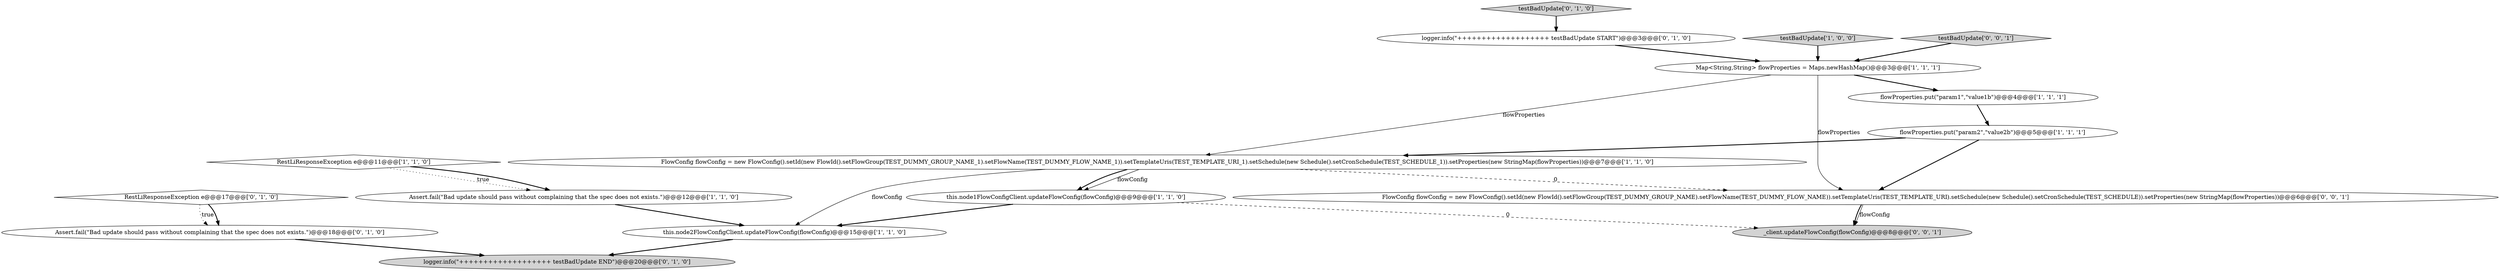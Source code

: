 digraph {
7 [style = filled, label = "Assert.fail(\"Bad update should pass without complaining that the spec does not exists.\")@@@12@@@['1', '1', '0']", fillcolor = white, shape = ellipse image = "AAA0AAABBB1BBB"];
10 [style = filled, label = "RestLiResponseException e@@@17@@@['0', '1', '0']", fillcolor = white, shape = diamond image = "AAA0AAABBB2BBB"];
4 [style = filled, label = "FlowConfig flowConfig = new FlowConfig().setId(new FlowId().setFlowGroup(TEST_DUMMY_GROUP_NAME_1).setFlowName(TEST_DUMMY_FLOW_NAME_1)).setTemplateUris(TEST_TEMPLATE_URI_1).setSchedule(new Schedule().setCronSchedule(TEST_SCHEDULE_1)).setProperties(new StringMap(flowProperties))@@@7@@@['1', '1', '0']", fillcolor = white, shape = ellipse image = "AAA0AAABBB1BBB"];
9 [style = filled, label = "testBadUpdate['0', '1', '0']", fillcolor = lightgray, shape = diamond image = "AAA0AAABBB2BBB"];
6 [style = filled, label = "this.node2FlowConfigClient.updateFlowConfig(flowConfig)@@@15@@@['1', '1', '0']", fillcolor = white, shape = ellipse image = "AAA0AAABBB1BBB"];
1 [style = filled, label = "flowProperties.put(\"param1\",\"value1b\")@@@4@@@['1', '1', '1']", fillcolor = white, shape = ellipse image = "AAA0AAABBB1BBB"];
11 [style = filled, label = "logger.info(\"+++++++++++++++++++ testBadUpdate END\")@@@20@@@['0', '1', '0']", fillcolor = lightgray, shape = ellipse image = "AAA1AAABBB2BBB"];
12 [style = filled, label = "logger.info(\"+++++++++++++++++++ testBadUpdate START\")@@@3@@@['0', '1', '0']", fillcolor = white, shape = ellipse image = "AAA1AAABBB2BBB"];
3 [style = filled, label = "flowProperties.put(\"param2\",\"value2b\")@@@5@@@['1', '1', '1']", fillcolor = white, shape = ellipse image = "AAA0AAABBB1BBB"];
5 [style = filled, label = "RestLiResponseException e@@@11@@@['1', '1', '0']", fillcolor = white, shape = diamond image = "AAA0AAABBB1BBB"];
8 [style = filled, label = "Map<String,String> flowProperties = Maps.newHashMap()@@@3@@@['1', '1', '1']", fillcolor = white, shape = ellipse image = "AAA0AAABBB1BBB"];
13 [style = filled, label = "Assert.fail(\"Bad update should pass without complaining that the spec does not exists.\")@@@18@@@['0', '1', '0']", fillcolor = white, shape = ellipse image = "AAA0AAABBB2BBB"];
14 [style = filled, label = "FlowConfig flowConfig = new FlowConfig().setId(new FlowId().setFlowGroup(TEST_DUMMY_GROUP_NAME).setFlowName(TEST_DUMMY_FLOW_NAME)).setTemplateUris(TEST_TEMPLATE_URI).setSchedule(new Schedule().setCronSchedule(TEST_SCHEDULE)).setProperties(new StringMap(flowProperties))@@@6@@@['0', '0', '1']", fillcolor = white, shape = ellipse image = "AAA0AAABBB3BBB"];
0 [style = filled, label = "testBadUpdate['1', '0', '0']", fillcolor = lightgray, shape = diamond image = "AAA0AAABBB1BBB"];
15 [style = filled, label = "_client.updateFlowConfig(flowConfig)@@@8@@@['0', '0', '1']", fillcolor = lightgray, shape = ellipse image = "AAA0AAABBB3BBB"];
16 [style = filled, label = "testBadUpdate['0', '0', '1']", fillcolor = lightgray, shape = diamond image = "AAA0AAABBB3BBB"];
2 [style = filled, label = "this.node1FlowConfigClient.updateFlowConfig(flowConfig)@@@9@@@['1', '1', '0']", fillcolor = white, shape = ellipse image = "AAA0AAABBB1BBB"];
4->2 [style = solid, label="flowConfig"];
4->6 [style = solid, label="flowConfig"];
14->15 [style = solid, label="flowConfig"];
10->13 [style = dotted, label="true"];
3->14 [style = bold, label=""];
4->14 [style = dashed, label="0"];
8->4 [style = solid, label="flowProperties"];
6->11 [style = bold, label=""];
7->6 [style = bold, label=""];
16->8 [style = bold, label=""];
0->8 [style = bold, label=""];
5->7 [style = dotted, label="true"];
2->15 [style = dashed, label="0"];
4->2 [style = bold, label=""];
8->1 [style = bold, label=""];
13->11 [style = bold, label=""];
1->3 [style = bold, label=""];
10->13 [style = bold, label=""];
2->6 [style = bold, label=""];
8->14 [style = solid, label="flowProperties"];
14->15 [style = bold, label=""];
12->8 [style = bold, label=""];
3->4 [style = bold, label=""];
5->7 [style = bold, label=""];
9->12 [style = bold, label=""];
}
